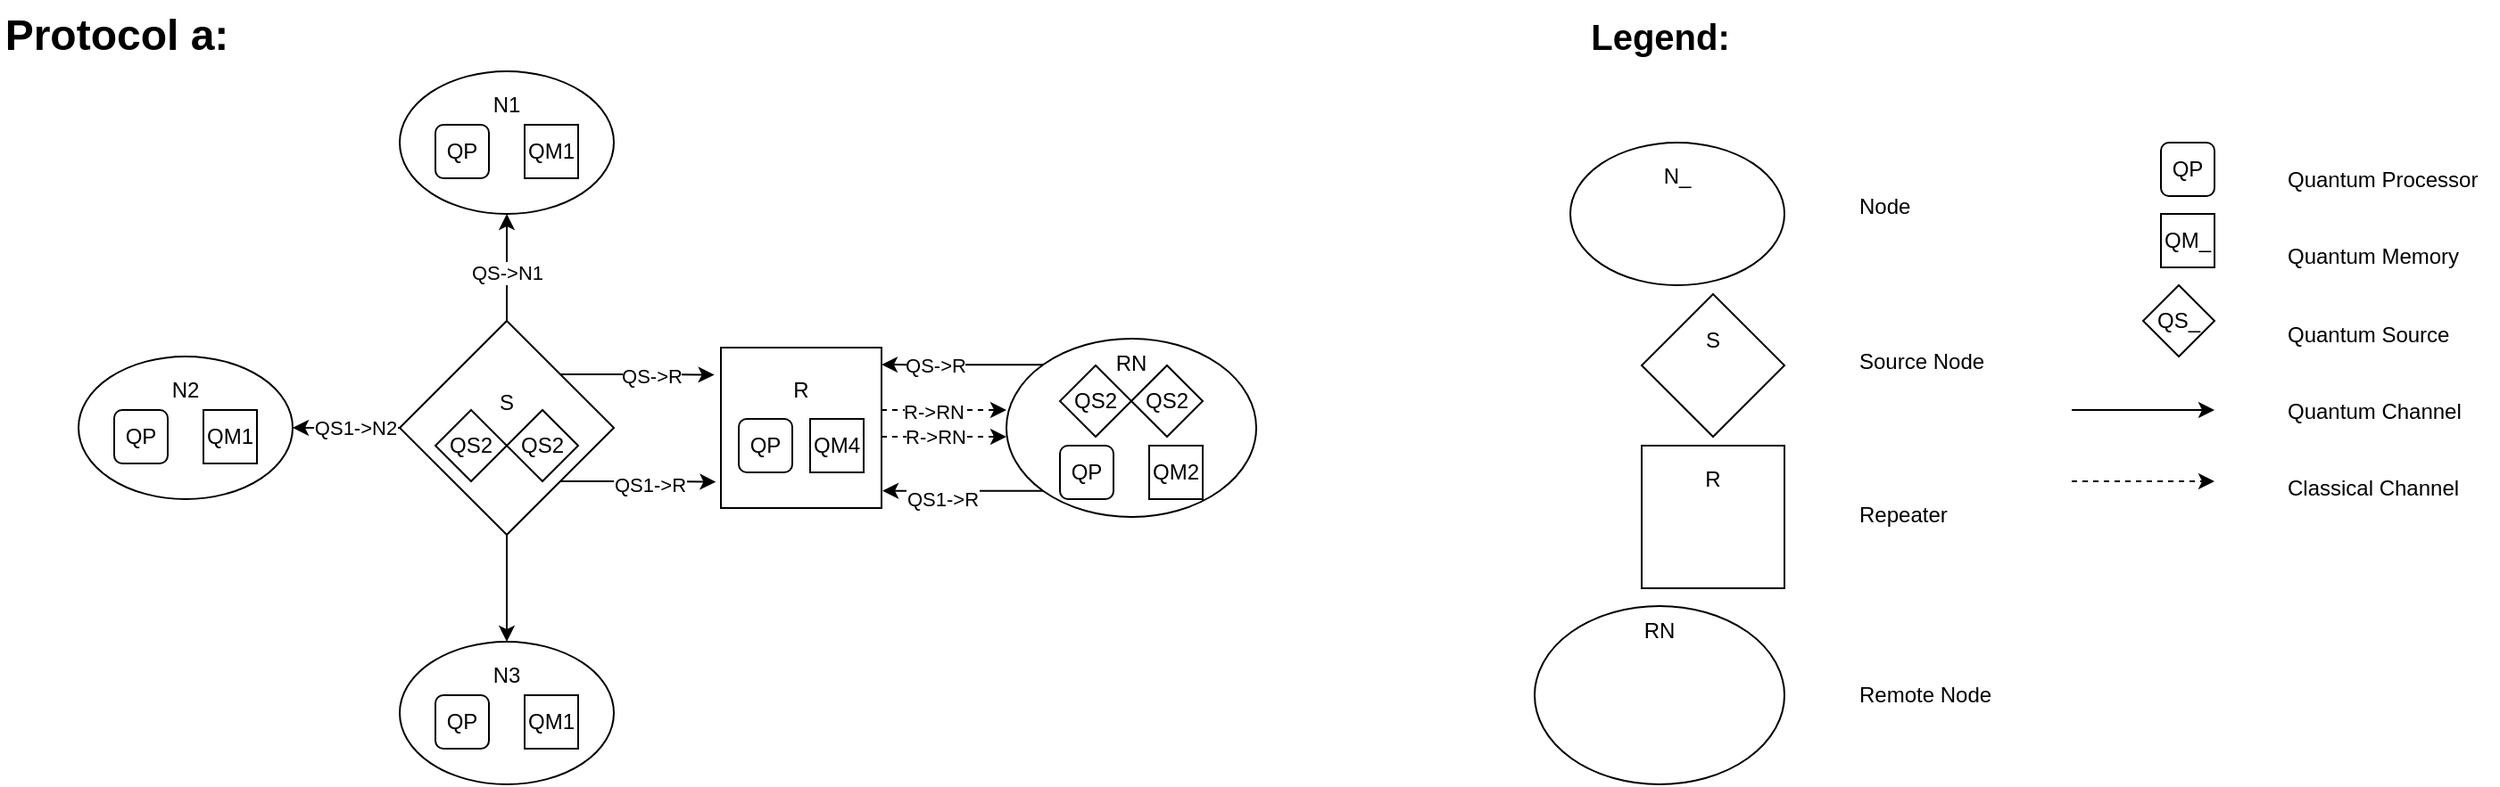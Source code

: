<mxfile version="24.6.3" type="device">
  <diagram name="Page-1" id="dVKG3GEPzbiWDeYoe4Eq">
    <mxGraphModel dx="848" dy="537" grid="1" gridSize="10" guides="1" tooltips="1" connect="1" arrows="1" fold="1" page="1" pageScale="1" pageWidth="827" pageHeight="1169" math="0" shadow="0">
      <root>
        <mxCell id="0" />
        <mxCell id="1" parent="0" />
        <mxCell id="TDSQbMUx6A5pPO5LPqoz-3" value="QP" style="rounded=1;whiteSpace=wrap;html=1;" vertex="1" parent="1">
          <mxGeometry x="1251" y="120" width="30" height="30" as="geometry" />
        </mxCell>
        <mxCell id="TDSQbMUx6A5pPO5LPqoz-5" value="QM_" style="whiteSpace=wrap;html=1;aspect=fixed;" vertex="1" parent="1">
          <mxGeometry x="1251" y="160" width="30" height="30" as="geometry" />
        </mxCell>
        <mxCell id="TDSQbMUx6A5pPO5LPqoz-36" style="edgeStyle=orthogonalEdgeStyle;rounded=0;orthogonalLoop=1;jettySize=auto;html=1;exitX=0;exitY=0.5;exitDx=0;exitDy=0;entryX=1;entryY=0.5;entryDx=0;entryDy=0;" edge="1" parent="1" source="TDSQbMUx6A5pPO5LPqoz-15" target="TDSQbMUx6A5pPO5LPqoz-30">
          <mxGeometry relative="1" as="geometry" />
        </mxCell>
        <mxCell id="TDSQbMUx6A5pPO5LPqoz-72" value="QS1-&amp;gt;N2" style="edgeLabel;html=1;align=center;verticalAlign=middle;resizable=0;points=[];" vertex="1" connectable="0" parent="TDSQbMUx6A5pPO5LPqoz-36">
          <mxGeometry x="-0.167" relative="1" as="geometry">
            <mxPoint as="offset" />
          </mxGeometry>
        </mxCell>
        <mxCell id="TDSQbMUx6A5pPO5LPqoz-37" style="edgeStyle=orthogonalEdgeStyle;rounded=0;orthogonalLoop=1;jettySize=auto;html=1;exitX=0.5;exitY=1;exitDx=0;exitDy=0;entryX=0.5;entryY=0;entryDx=0;entryDy=0;" edge="1" parent="1" source="TDSQbMUx6A5pPO5LPqoz-15" target="TDSQbMUx6A5pPO5LPqoz-33">
          <mxGeometry relative="1" as="geometry" />
        </mxCell>
        <mxCell id="TDSQbMUx6A5pPO5LPqoz-38" style="edgeStyle=orthogonalEdgeStyle;rounded=0;orthogonalLoop=1;jettySize=auto;html=1;exitX=0.5;exitY=0;exitDx=0;exitDy=0;entryX=0.5;entryY=1;entryDx=0;entryDy=0;" edge="1" parent="1" source="TDSQbMUx6A5pPO5LPqoz-15" target="TDSQbMUx6A5pPO5LPqoz-27">
          <mxGeometry relative="1" as="geometry" />
        </mxCell>
        <mxCell id="TDSQbMUx6A5pPO5LPqoz-71" value="QS-&amp;gt;N1" style="edgeLabel;html=1;align=center;verticalAlign=middle;resizable=0;points=[];" vertex="1" connectable="0" parent="TDSQbMUx6A5pPO5LPqoz-38">
          <mxGeometry x="-0.092" relative="1" as="geometry">
            <mxPoint as="offset" />
          </mxGeometry>
        </mxCell>
        <mxCell id="TDSQbMUx6A5pPO5LPqoz-15" value="S&lt;div&gt;&lt;br&gt;&lt;/div&gt;&lt;div&gt;&lt;br&gt;&lt;/div&gt;" style="rhombus;whiteSpace=wrap;html=1;" vertex="1" parent="1">
          <mxGeometry x="264" y="220" width="120" height="120" as="geometry" />
        </mxCell>
        <mxCell id="TDSQbMUx6A5pPO5LPqoz-18" value="S&lt;div&gt;&lt;br&gt;&lt;/div&gt;&lt;div&gt;&lt;br&gt;&lt;/div&gt;" style="rhombus;whiteSpace=wrap;html=1;" vertex="1" parent="1">
          <mxGeometry x="960" y="205" width="80" height="80" as="geometry" />
        </mxCell>
        <mxCell id="TDSQbMUx6A5pPO5LPqoz-19" value="QS_" style="rhombus;whiteSpace=wrap;html=1;" vertex="1" parent="1">
          <mxGeometry x="1241" y="200" width="40" height="40" as="geometry" />
        </mxCell>
        <mxCell id="TDSQbMUx6A5pPO5LPqoz-20" value="QS2" style="rhombus;whiteSpace=wrap;html=1;" vertex="1" parent="1">
          <mxGeometry x="284" y="270" width="40" height="40" as="geometry" />
        </mxCell>
        <mxCell id="TDSQbMUx6A5pPO5LPqoz-21" value="QS2" style="rhombus;whiteSpace=wrap;html=1;" vertex="1" parent="1">
          <mxGeometry x="324" y="270" width="40" height="40" as="geometry" />
        </mxCell>
        <mxCell id="TDSQbMUx6A5pPO5LPqoz-25" value="Protocol a:" style="text;strokeColor=none;fillColor=none;html=1;fontSize=24;fontStyle=1;verticalAlign=middle;align=center;" vertex="1" parent="1">
          <mxGeometry x="40" y="40" width="130" height="40" as="geometry" />
        </mxCell>
        <mxCell id="TDSQbMUx6A5pPO5LPqoz-26" value="" style="endArrow=classic;html=1;rounded=0;" edge="1" parent="1">
          <mxGeometry width="50" height="50" relative="1" as="geometry">
            <mxPoint x="1201" y="270" as="sourcePoint" />
            <mxPoint x="1281" y="270" as="targetPoint" />
          </mxGeometry>
        </mxCell>
        <mxCell id="TDSQbMUx6A5pPO5LPqoz-27" value="N1&lt;div&gt;&lt;br&gt;&lt;/div&gt;&lt;div&gt;&lt;br&gt;&lt;/div&gt;&lt;div&gt;&lt;br&gt;&lt;/div&gt;" style="ellipse;whiteSpace=wrap;html=1;" vertex="1" parent="1">
          <mxGeometry x="264" y="80" width="120" height="80" as="geometry" />
        </mxCell>
        <mxCell id="TDSQbMUx6A5pPO5LPqoz-28" value="QP" style="rounded=1;whiteSpace=wrap;html=1;" vertex="1" parent="1">
          <mxGeometry x="284" y="110" width="30" height="30" as="geometry" />
        </mxCell>
        <mxCell id="TDSQbMUx6A5pPO5LPqoz-29" value="QM1" style="whiteSpace=wrap;html=1;aspect=fixed;" vertex="1" parent="1">
          <mxGeometry x="334" y="110" width="30" height="30" as="geometry" />
        </mxCell>
        <mxCell id="TDSQbMUx6A5pPO5LPqoz-30" value="N2&lt;div&gt;&lt;br&gt;&lt;/div&gt;&lt;div&gt;&lt;br&gt;&lt;/div&gt;&lt;div&gt;&lt;br&gt;&lt;/div&gt;" style="ellipse;whiteSpace=wrap;html=1;" vertex="1" parent="1">
          <mxGeometry x="84" y="240" width="120" height="80" as="geometry" />
        </mxCell>
        <mxCell id="TDSQbMUx6A5pPO5LPqoz-31" value="QP" style="rounded=1;whiteSpace=wrap;html=1;" vertex="1" parent="1">
          <mxGeometry x="104" y="270" width="30" height="30" as="geometry" />
        </mxCell>
        <mxCell id="TDSQbMUx6A5pPO5LPqoz-32" value="QM1" style="whiteSpace=wrap;html=1;aspect=fixed;" vertex="1" parent="1">
          <mxGeometry x="154" y="270" width="30" height="30" as="geometry" />
        </mxCell>
        <mxCell id="TDSQbMUx6A5pPO5LPqoz-33" value="N3&lt;div&gt;&lt;br&gt;&lt;/div&gt;&lt;div&gt;&lt;br&gt;&lt;/div&gt;&lt;div&gt;&lt;br&gt;&lt;/div&gt;" style="ellipse;whiteSpace=wrap;html=1;" vertex="1" parent="1">
          <mxGeometry x="264" y="400" width="120" height="80" as="geometry" />
        </mxCell>
        <mxCell id="TDSQbMUx6A5pPO5LPqoz-34" value="QP" style="rounded=1;whiteSpace=wrap;html=1;" vertex="1" parent="1">
          <mxGeometry x="284" y="430" width="30" height="30" as="geometry" />
        </mxCell>
        <mxCell id="TDSQbMUx6A5pPO5LPqoz-35" value="QM1" style="whiteSpace=wrap;html=1;aspect=fixed;" vertex="1" parent="1">
          <mxGeometry x="334" y="430" width="30" height="30" as="geometry" />
        </mxCell>
        <mxCell id="TDSQbMUx6A5pPO5LPqoz-39" value="N_&lt;div&gt;&lt;br&gt;&lt;/div&gt;&lt;div&gt;&lt;br&gt;&lt;/div&gt;&lt;div&gt;&lt;br&gt;&lt;/div&gt;" style="ellipse;whiteSpace=wrap;html=1;" vertex="1" parent="1">
          <mxGeometry x="920" y="120" width="120" height="80" as="geometry" />
        </mxCell>
        <mxCell id="TDSQbMUx6A5pPO5LPqoz-40" value="R&lt;div&gt;&lt;br&gt;&lt;/div&gt;&lt;div&gt;&lt;br&gt;&lt;/div&gt;&lt;div&gt;&lt;br&gt;&lt;/div&gt;" style="whiteSpace=wrap;html=1;aspect=fixed;" vertex="1" parent="1">
          <mxGeometry x="444" y="235" width="90" height="90" as="geometry" />
        </mxCell>
        <mxCell id="TDSQbMUx6A5pPO5LPqoz-42" value="R&lt;div&gt;&lt;br&gt;&lt;/div&gt;&lt;div&gt;&lt;br&gt;&lt;/div&gt;&lt;div&gt;&lt;br&gt;&lt;/div&gt;" style="whiteSpace=wrap;html=1;aspect=fixed;" vertex="1" parent="1">
          <mxGeometry x="960" y="290" width="80" height="80" as="geometry" />
        </mxCell>
        <mxCell id="TDSQbMUx6A5pPO5LPqoz-43" value="QP" style="rounded=1;whiteSpace=wrap;html=1;" vertex="1" parent="1">
          <mxGeometry x="454" y="275" width="30" height="30" as="geometry" />
        </mxCell>
        <mxCell id="TDSQbMUx6A5pPO5LPqoz-44" value="QM4" style="whiteSpace=wrap;html=1;aspect=fixed;" vertex="1" parent="1">
          <mxGeometry x="494" y="275" width="30" height="30" as="geometry" />
        </mxCell>
        <mxCell id="TDSQbMUx6A5pPO5LPqoz-45" style="edgeStyle=orthogonalEdgeStyle;rounded=0;orthogonalLoop=1;jettySize=auto;html=1;exitX=0.5;exitY=1;exitDx=0;exitDy=0;" edge="1" parent="1" source="TDSQbMUx6A5pPO5LPqoz-44" target="TDSQbMUx6A5pPO5LPqoz-44">
          <mxGeometry relative="1" as="geometry" />
        </mxCell>
        <mxCell id="TDSQbMUx6A5pPO5LPqoz-46" style="edgeStyle=orthogonalEdgeStyle;rounded=0;orthogonalLoop=1;jettySize=auto;html=1;exitX=1;exitY=0;exitDx=0;exitDy=0;entryX=-0.041;entryY=0.17;entryDx=0;entryDy=0;entryPerimeter=0;" edge="1" parent="1" source="TDSQbMUx6A5pPO5LPqoz-15" target="TDSQbMUx6A5pPO5LPqoz-40">
          <mxGeometry relative="1" as="geometry" />
        </mxCell>
        <mxCell id="TDSQbMUx6A5pPO5LPqoz-73" value="QS-&amp;gt;R" style="edgeLabel;html=1;align=center;verticalAlign=middle;resizable=0;points=[];" vertex="1" connectable="0" parent="TDSQbMUx6A5pPO5LPqoz-46">
          <mxGeometry x="-0.072" y="-1" relative="1" as="geometry">
            <mxPoint x="11" as="offset" />
          </mxGeometry>
        </mxCell>
        <mxCell id="TDSQbMUx6A5pPO5LPqoz-48" style="edgeStyle=orthogonalEdgeStyle;rounded=0;orthogonalLoop=1;jettySize=auto;html=1;exitX=1;exitY=1;exitDx=0;exitDy=0;entryX=-0.031;entryY=0.837;entryDx=0;entryDy=0;entryPerimeter=0;" edge="1" parent="1" source="TDSQbMUx6A5pPO5LPqoz-15" target="TDSQbMUx6A5pPO5LPqoz-40">
          <mxGeometry relative="1" as="geometry" />
        </mxCell>
        <mxCell id="TDSQbMUx6A5pPO5LPqoz-75" value="QS1-&amp;gt;R" style="edgeLabel;html=1;align=center;verticalAlign=middle;resizable=0;points=[];" vertex="1" connectable="0" parent="TDSQbMUx6A5pPO5LPqoz-48">
          <mxGeometry x="-0.113" y="-1" relative="1" as="geometry">
            <mxPoint x="11" y="1" as="offset" />
          </mxGeometry>
        </mxCell>
        <mxCell id="TDSQbMUx6A5pPO5LPqoz-49" value="&lt;div&gt;RN&lt;/div&gt;&lt;div&gt;&lt;br&gt;&lt;/div&gt;&lt;div&gt;&lt;br&gt;&lt;/div&gt;&lt;div&gt;&lt;br&gt;&lt;/div&gt;&lt;div&gt;&lt;br&gt;&lt;/div&gt;&lt;div&gt;&lt;br&gt;&lt;/div&gt;" style="ellipse;whiteSpace=wrap;html=1;" vertex="1" parent="1">
          <mxGeometry x="604" y="230" width="140" height="100" as="geometry" />
        </mxCell>
        <mxCell id="TDSQbMUx6A5pPO5LPqoz-50" value="QP" style="rounded=1;whiteSpace=wrap;html=1;" vertex="1" parent="1">
          <mxGeometry x="634" y="290" width="30" height="30" as="geometry" />
        </mxCell>
        <mxCell id="TDSQbMUx6A5pPO5LPqoz-51" value="QM2" style="whiteSpace=wrap;html=1;aspect=fixed;" vertex="1" parent="1">
          <mxGeometry x="684" y="290" width="30" height="30" as="geometry" />
        </mxCell>
        <mxCell id="TDSQbMUx6A5pPO5LPqoz-57" value="QS2" style="rhombus;whiteSpace=wrap;html=1;" vertex="1" parent="1">
          <mxGeometry x="634" y="245" width="40" height="40" as="geometry" />
        </mxCell>
        <mxCell id="TDSQbMUx6A5pPO5LPqoz-58" value="QS2" style="rhombus;whiteSpace=wrap;html=1;" vertex="1" parent="1">
          <mxGeometry x="674" y="245" width="40" height="40" as="geometry" />
        </mxCell>
        <mxCell id="TDSQbMUx6A5pPO5LPqoz-59" style="edgeStyle=orthogonalEdgeStyle;rounded=0;orthogonalLoop=1;jettySize=auto;html=1;exitX=0;exitY=0;exitDx=0;exitDy=0;entryX=1;entryY=0.106;entryDx=0;entryDy=0;entryPerimeter=0;" edge="1" parent="1" source="TDSQbMUx6A5pPO5LPqoz-49" target="TDSQbMUx6A5pPO5LPqoz-40">
          <mxGeometry relative="1" as="geometry" />
        </mxCell>
        <mxCell id="TDSQbMUx6A5pPO5LPqoz-76" value="QS-&amp;gt;R" style="edgeLabel;html=1;align=center;verticalAlign=middle;resizable=0;points=[];" vertex="1" connectable="0" parent="TDSQbMUx6A5pPO5LPqoz-59">
          <mxGeometry x="0.385" y="1" relative="1" as="geometry">
            <mxPoint x="2" y="-1" as="offset" />
          </mxGeometry>
        </mxCell>
        <mxCell id="TDSQbMUx6A5pPO5LPqoz-60" style="edgeStyle=orthogonalEdgeStyle;rounded=0;orthogonalLoop=1;jettySize=auto;html=1;exitX=0;exitY=1;exitDx=0;exitDy=0;entryX=1.006;entryY=0.893;entryDx=0;entryDy=0;entryPerimeter=0;" edge="1" parent="1" source="TDSQbMUx6A5pPO5LPqoz-49" target="TDSQbMUx6A5pPO5LPqoz-40">
          <mxGeometry relative="1" as="geometry" />
        </mxCell>
        <mxCell id="TDSQbMUx6A5pPO5LPqoz-77" value="QS1-&amp;gt;R" style="edgeLabel;html=1;align=center;verticalAlign=middle;resizable=0;points=[];" vertex="1" connectable="0" parent="TDSQbMUx6A5pPO5LPqoz-60">
          <mxGeometry x="0.567" y="3" relative="1" as="geometry">
            <mxPoint x="14" y="1" as="offset" />
          </mxGeometry>
        </mxCell>
        <mxCell id="TDSQbMUx6A5pPO5LPqoz-61" value="" style="endArrow=classic;html=1;rounded=0;dashed=1;" edge="1" parent="1">
          <mxGeometry width="50" height="50" relative="1" as="geometry">
            <mxPoint x="534" y="270" as="sourcePoint" />
            <mxPoint x="604" y="270" as="targetPoint" />
          </mxGeometry>
        </mxCell>
        <mxCell id="TDSQbMUx6A5pPO5LPqoz-80" value="R-&amp;gt;RN" style="edgeLabel;html=1;align=center;verticalAlign=middle;resizable=0;points=[];" vertex="1" connectable="0" parent="TDSQbMUx6A5pPO5LPqoz-61">
          <mxGeometry x="-0.168" y="-1" relative="1" as="geometry">
            <mxPoint as="offset" />
          </mxGeometry>
        </mxCell>
        <mxCell id="TDSQbMUx6A5pPO5LPqoz-62" value="" style="endArrow=classic;html=1;rounded=0;dashed=1;" edge="1" parent="1">
          <mxGeometry width="50" height="50" relative="1" as="geometry">
            <mxPoint x="534" y="285" as="sourcePoint" />
            <mxPoint x="604" y="285" as="targetPoint" />
          </mxGeometry>
        </mxCell>
        <mxCell id="TDSQbMUx6A5pPO5LPqoz-78" value="R-&amp;gt;RN" style="edgeLabel;html=1;align=center;verticalAlign=middle;resizable=0;points=[];" vertex="1" connectable="0" parent="TDSQbMUx6A5pPO5LPqoz-62">
          <mxGeometry x="-0.345" y="-2" relative="1" as="geometry">
            <mxPoint x="7" y="-2" as="offset" />
          </mxGeometry>
        </mxCell>
        <mxCell id="TDSQbMUx6A5pPO5LPqoz-63" value="&lt;div&gt;RN&lt;/div&gt;&lt;div&gt;&lt;br&gt;&lt;/div&gt;&lt;div&gt;&lt;br&gt;&lt;/div&gt;&lt;div&gt;&lt;br&gt;&lt;/div&gt;&lt;div&gt;&lt;br&gt;&lt;/div&gt;&lt;div&gt;&lt;br&gt;&lt;/div&gt;" style="ellipse;whiteSpace=wrap;html=1;" vertex="1" parent="1">
          <mxGeometry x="900" y="380" width="140" height="100" as="geometry" />
        </mxCell>
        <mxCell id="TDSQbMUx6A5pPO5LPqoz-64" value="" style="endArrow=classic;html=1;rounded=0;dashed=1;" edge="1" parent="1">
          <mxGeometry width="50" height="50" relative="1" as="geometry">
            <mxPoint x="1201" y="310" as="sourcePoint" />
            <mxPoint x="1281" y="310" as="targetPoint" />
          </mxGeometry>
        </mxCell>
        <mxCell id="TDSQbMUx6A5pPO5LPqoz-67" value="Node&lt;div&gt;&lt;br&gt;&lt;/div&gt;&lt;div&gt;&lt;br&gt;&lt;/div&gt;&lt;div&gt;&lt;br&gt;&lt;/div&gt;&lt;div&gt;&lt;br&gt;&lt;/div&gt;&lt;div&gt;&lt;br&gt;&lt;/div&gt;&lt;div&gt;Source Node&lt;/div&gt;&lt;div&gt;&lt;br&gt;&lt;/div&gt;&lt;div&gt;&lt;br&gt;&lt;/div&gt;&lt;div&gt;&lt;br&gt;&lt;/div&gt;&lt;div&gt;&lt;br&gt;&lt;/div&gt;&lt;div&gt;&lt;br&gt;&lt;/div&gt;&lt;div&gt;Repeater&lt;/div&gt;&lt;div&gt;&lt;br&gt;&lt;/div&gt;&lt;div&gt;&lt;br&gt;&lt;/div&gt;&lt;div&gt;&lt;br&gt;&lt;/div&gt;&lt;div&gt;&lt;br&gt;&lt;/div&gt;&lt;div&gt;&lt;br&gt;&lt;/div&gt;&lt;div&gt;&lt;br&gt;&lt;/div&gt;&lt;div&gt;Remote Node&lt;/div&gt;&lt;div&gt;&lt;br&gt;&lt;/div&gt;" style="text;html=1;align=left;verticalAlign=middle;whiteSpace=wrap;rounded=0;" vertex="1" parent="1">
          <mxGeometry x="1080" y="120" width="95" height="360" as="geometry" />
        </mxCell>
        <mxCell id="TDSQbMUx6A5pPO5LPqoz-69" value="&lt;div&gt;&lt;br&gt;&lt;/div&gt;&lt;div&gt;Quantum Processor&lt;/div&gt;&lt;div&gt;&lt;br&gt;&lt;/div&gt;&lt;div&gt;&lt;br&gt;&lt;/div&gt;&lt;div&gt;Quantum Memory&lt;/div&gt;&lt;div&gt;&lt;br&gt;&lt;/div&gt;&lt;div&gt;&lt;br&gt;&lt;/div&gt;Quantum Source&lt;div&gt;&lt;br&gt;&lt;/div&gt;&lt;div&gt;&lt;br&gt;&lt;/div&gt;&lt;div&gt;Quantum Channel&lt;/div&gt;&lt;div&gt;&lt;br&gt;&lt;/div&gt;&lt;div&gt;&lt;br&gt;&lt;/div&gt;&lt;div&gt;Classical Channel&lt;/div&gt;" style="text;html=1;align=left;verticalAlign=middle;whiteSpace=wrap;rounded=0;" vertex="1" parent="1">
          <mxGeometry x="1320" y="120" width="120" height="200" as="geometry" />
        </mxCell>
        <mxCell id="TDSQbMUx6A5pPO5LPqoz-70" value="Legend:" style="text;strokeColor=none;fillColor=none;html=1;fontSize=20;fontStyle=1;verticalAlign=middle;align=center;" vertex="1" parent="1">
          <mxGeometry x="920" y="40" width="100" height="40" as="geometry" />
        </mxCell>
      </root>
    </mxGraphModel>
  </diagram>
</mxfile>
